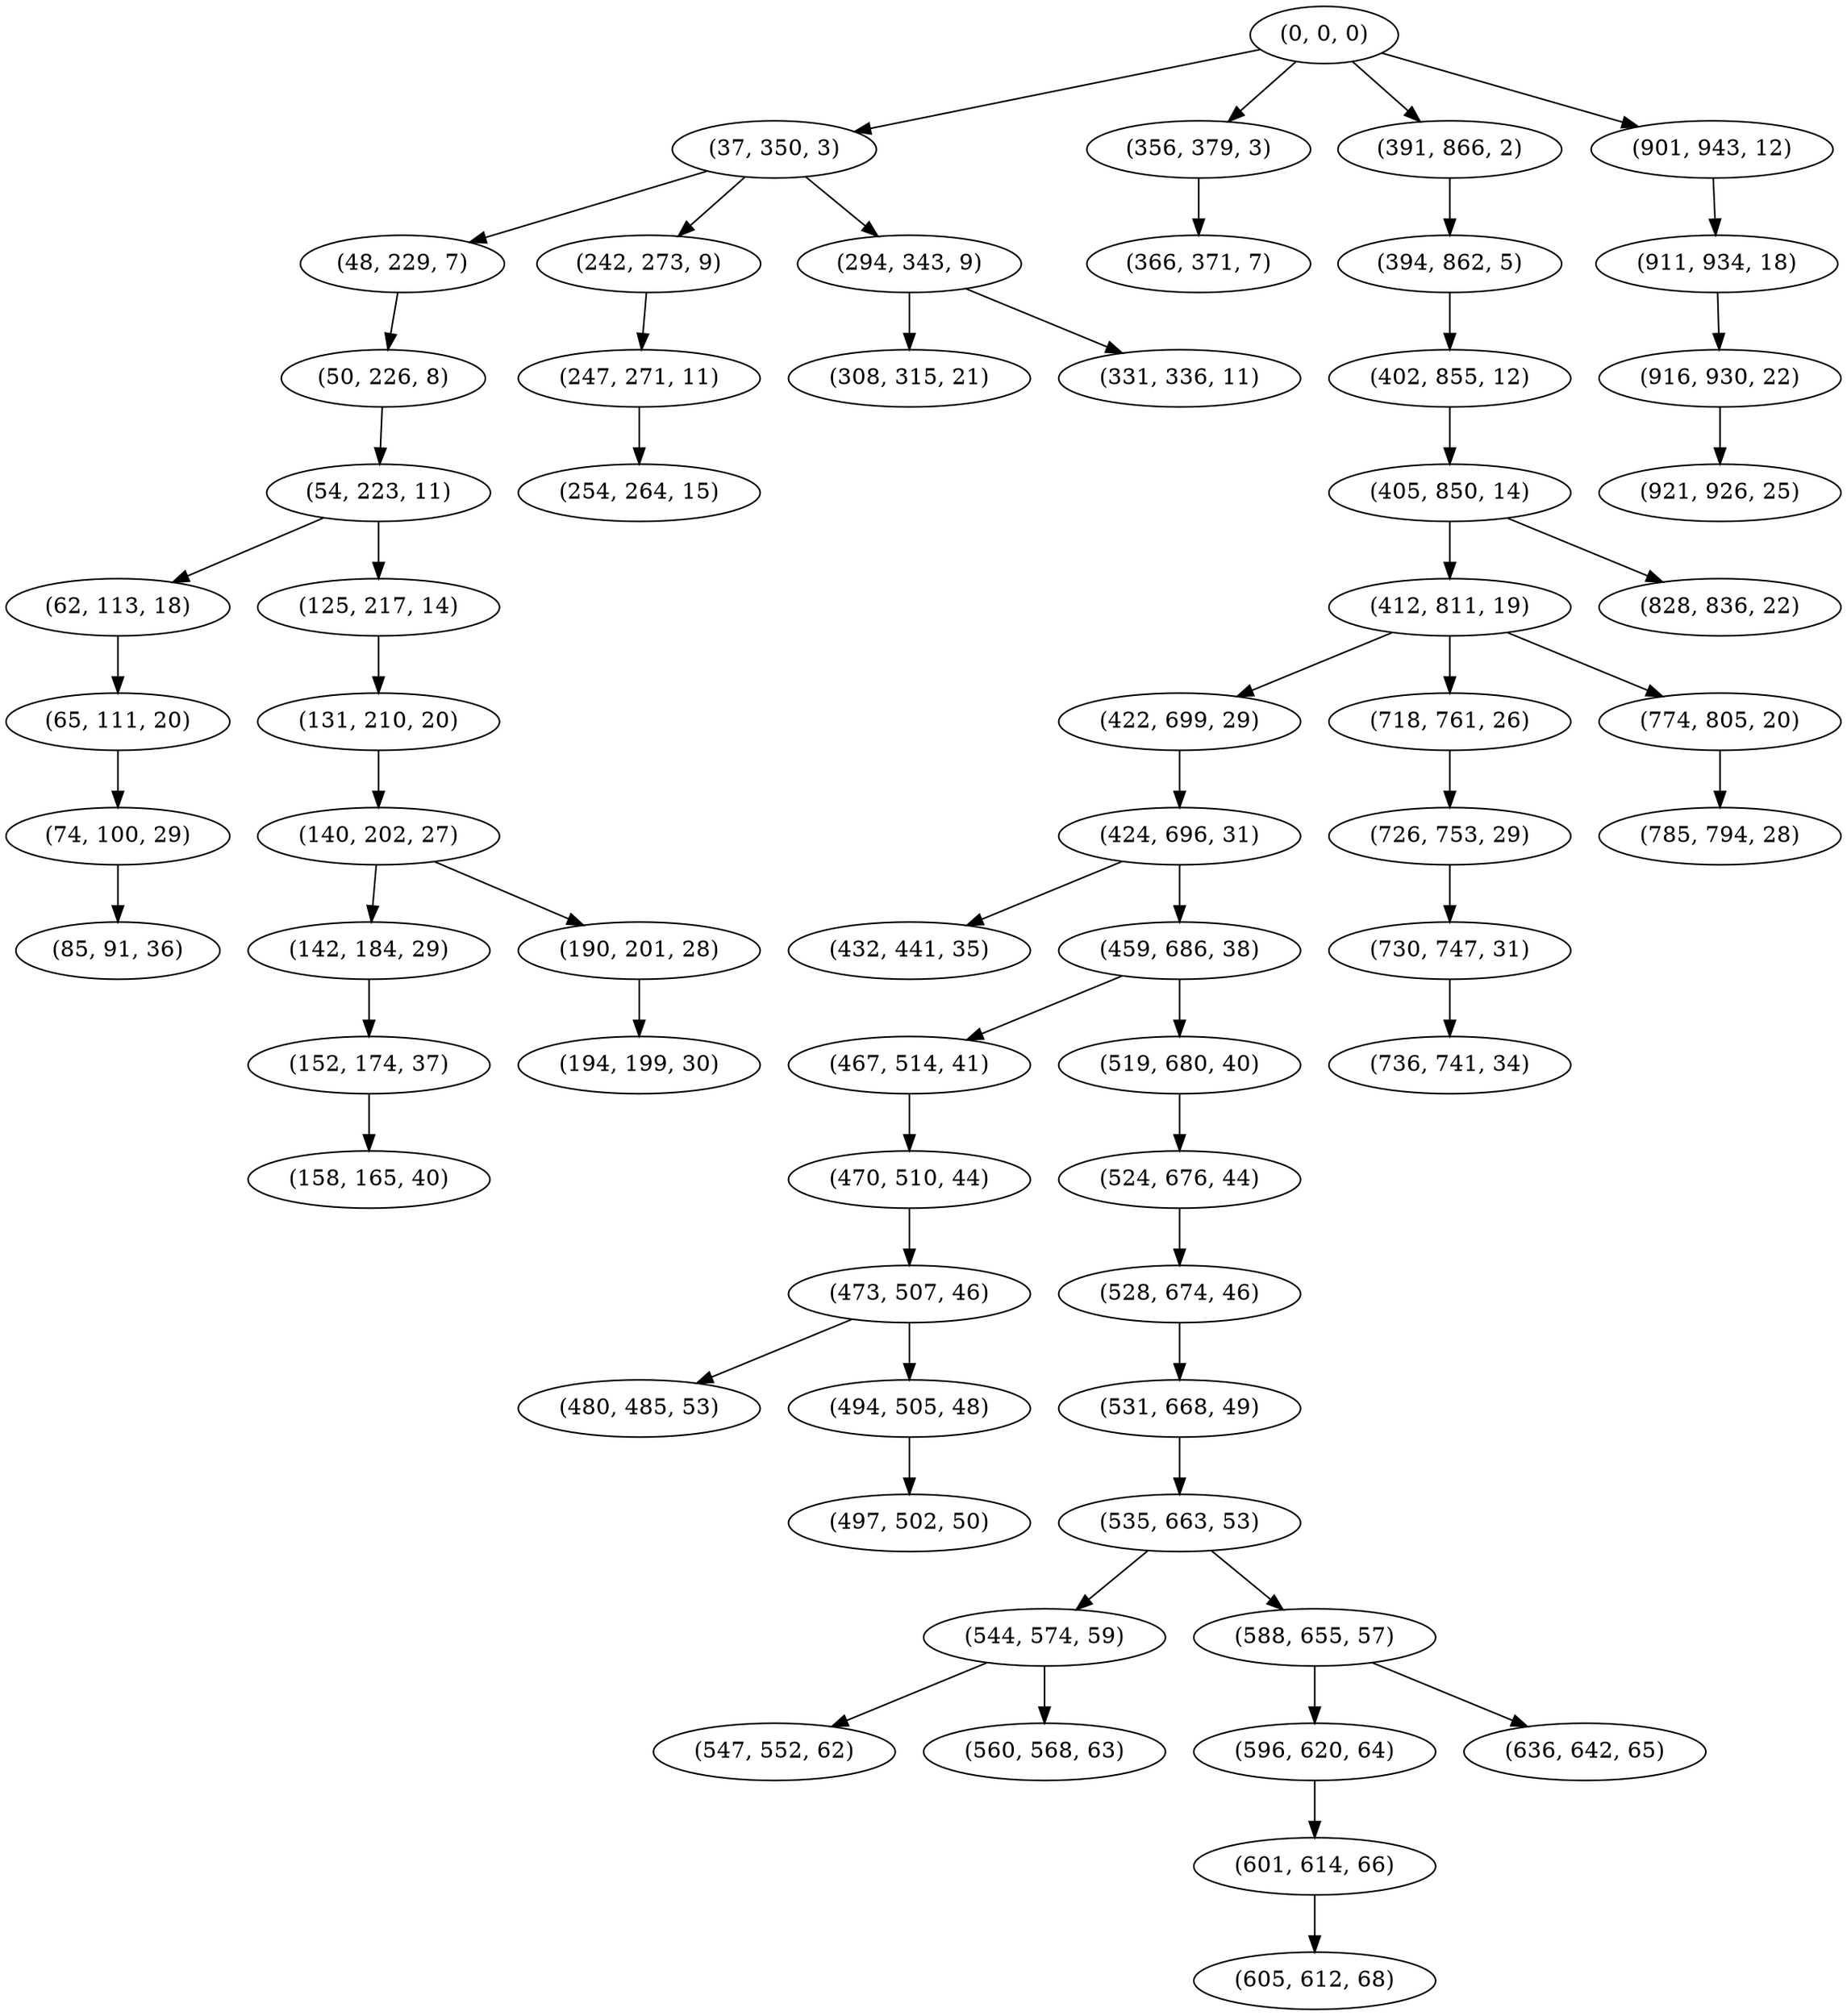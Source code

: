 digraph tree {
    "(0, 0, 0)";
    "(37, 350, 3)";
    "(48, 229, 7)";
    "(50, 226, 8)";
    "(54, 223, 11)";
    "(62, 113, 18)";
    "(65, 111, 20)";
    "(74, 100, 29)";
    "(85, 91, 36)";
    "(125, 217, 14)";
    "(131, 210, 20)";
    "(140, 202, 27)";
    "(142, 184, 29)";
    "(152, 174, 37)";
    "(158, 165, 40)";
    "(190, 201, 28)";
    "(194, 199, 30)";
    "(242, 273, 9)";
    "(247, 271, 11)";
    "(254, 264, 15)";
    "(294, 343, 9)";
    "(308, 315, 21)";
    "(331, 336, 11)";
    "(356, 379, 3)";
    "(366, 371, 7)";
    "(391, 866, 2)";
    "(394, 862, 5)";
    "(402, 855, 12)";
    "(405, 850, 14)";
    "(412, 811, 19)";
    "(422, 699, 29)";
    "(424, 696, 31)";
    "(432, 441, 35)";
    "(459, 686, 38)";
    "(467, 514, 41)";
    "(470, 510, 44)";
    "(473, 507, 46)";
    "(480, 485, 53)";
    "(494, 505, 48)";
    "(497, 502, 50)";
    "(519, 680, 40)";
    "(524, 676, 44)";
    "(528, 674, 46)";
    "(531, 668, 49)";
    "(535, 663, 53)";
    "(544, 574, 59)";
    "(547, 552, 62)";
    "(560, 568, 63)";
    "(588, 655, 57)";
    "(596, 620, 64)";
    "(601, 614, 66)";
    "(605, 612, 68)";
    "(636, 642, 65)";
    "(718, 761, 26)";
    "(726, 753, 29)";
    "(730, 747, 31)";
    "(736, 741, 34)";
    "(774, 805, 20)";
    "(785, 794, 28)";
    "(828, 836, 22)";
    "(901, 943, 12)";
    "(911, 934, 18)";
    "(916, 930, 22)";
    "(921, 926, 25)";
    "(0, 0, 0)" -> "(37, 350, 3)";
    "(0, 0, 0)" -> "(356, 379, 3)";
    "(0, 0, 0)" -> "(391, 866, 2)";
    "(0, 0, 0)" -> "(901, 943, 12)";
    "(37, 350, 3)" -> "(48, 229, 7)";
    "(37, 350, 3)" -> "(242, 273, 9)";
    "(37, 350, 3)" -> "(294, 343, 9)";
    "(48, 229, 7)" -> "(50, 226, 8)";
    "(50, 226, 8)" -> "(54, 223, 11)";
    "(54, 223, 11)" -> "(62, 113, 18)";
    "(54, 223, 11)" -> "(125, 217, 14)";
    "(62, 113, 18)" -> "(65, 111, 20)";
    "(65, 111, 20)" -> "(74, 100, 29)";
    "(74, 100, 29)" -> "(85, 91, 36)";
    "(125, 217, 14)" -> "(131, 210, 20)";
    "(131, 210, 20)" -> "(140, 202, 27)";
    "(140, 202, 27)" -> "(142, 184, 29)";
    "(140, 202, 27)" -> "(190, 201, 28)";
    "(142, 184, 29)" -> "(152, 174, 37)";
    "(152, 174, 37)" -> "(158, 165, 40)";
    "(190, 201, 28)" -> "(194, 199, 30)";
    "(242, 273, 9)" -> "(247, 271, 11)";
    "(247, 271, 11)" -> "(254, 264, 15)";
    "(294, 343, 9)" -> "(308, 315, 21)";
    "(294, 343, 9)" -> "(331, 336, 11)";
    "(356, 379, 3)" -> "(366, 371, 7)";
    "(391, 866, 2)" -> "(394, 862, 5)";
    "(394, 862, 5)" -> "(402, 855, 12)";
    "(402, 855, 12)" -> "(405, 850, 14)";
    "(405, 850, 14)" -> "(412, 811, 19)";
    "(405, 850, 14)" -> "(828, 836, 22)";
    "(412, 811, 19)" -> "(422, 699, 29)";
    "(412, 811, 19)" -> "(718, 761, 26)";
    "(412, 811, 19)" -> "(774, 805, 20)";
    "(422, 699, 29)" -> "(424, 696, 31)";
    "(424, 696, 31)" -> "(432, 441, 35)";
    "(424, 696, 31)" -> "(459, 686, 38)";
    "(459, 686, 38)" -> "(467, 514, 41)";
    "(459, 686, 38)" -> "(519, 680, 40)";
    "(467, 514, 41)" -> "(470, 510, 44)";
    "(470, 510, 44)" -> "(473, 507, 46)";
    "(473, 507, 46)" -> "(480, 485, 53)";
    "(473, 507, 46)" -> "(494, 505, 48)";
    "(494, 505, 48)" -> "(497, 502, 50)";
    "(519, 680, 40)" -> "(524, 676, 44)";
    "(524, 676, 44)" -> "(528, 674, 46)";
    "(528, 674, 46)" -> "(531, 668, 49)";
    "(531, 668, 49)" -> "(535, 663, 53)";
    "(535, 663, 53)" -> "(544, 574, 59)";
    "(535, 663, 53)" -> "(588, 655, 57)";
    "(544, 574, 59)" -> "(547, 552, 62)";
    "(544, 574, 59)" -> "(560, 568, 63)";
    "(588, 655, 57)" -> "(596, 620, 64)";
    "(588, 655, 57)" -> "(636, 642, 65)";
    "(596, 620, 64)" -> "(601, 614, 66)";
    "(601, 614, 66)" -> "(605, 612, 68)";
    "(718, 761, 26)" -> "(726, 753, 29)";
    "(726, 753, 29)" -> "(730, 747, 31)";
    "(730, 747, 31)" -> "(736, 741, 34)";
    "(774, 805, 20)" -> "(785, 794, 28)";
    "(901, 943, 12)" -> "(911, 934, 18)";
    "(911, 934, 18)" -> "(916, 930, 22)";
    "(916, 930, 22)" -> "(921, 926, 25)";
}
